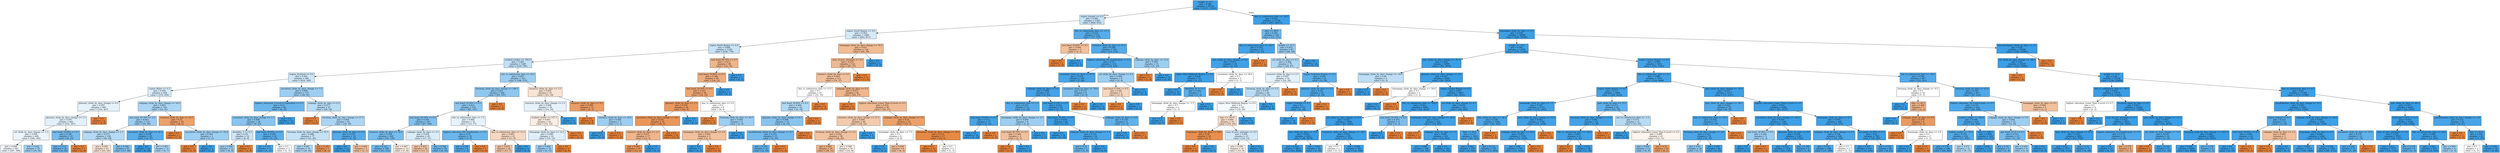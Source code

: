 digraph Tree {
node [shape=box, style="filled", color="black"] ;
0 [label="weight <= 0.5\ngini = 0.066\nsamples = 38730\nvalue = [1327, 37403]", fillcolor="#399de5f6"] ;
1 [label="region_Ireland <= 0.5\ngini = 0.485\nsamples = 1592\nvalue = [660, 932]", fillcolor="#399de54a"] ;
0 -> 1 [labeldistance=2.5, labelangle=45, headlabel="True"] ;
2 [label="region_South Region <= 0.5\ngini = 0.493\nsamples = 1460\nvalue = [643, 817]", fillcolor="#399de536"] ;
1 -> 2 ;
3 [label="region_North Region <= 0.5\ngini = 0.486\nsamples = 1336\nvalue = [558, 778]", fillcolor="#399de548"] ;
2 -> 3 ;
4 [label="studied_credits <= 105.0\ngini = 0.483\nsamples = 1288\nvalue = [524, 764]", fillcolor="#399de550"] ;
3 -> 4 ;
5 [label="region_Scotland <= 0.5\ngini = 0.491\nsamples = 965\nvalue = [416, 549]", fillcolor="#399de53e"] ;
4 -> 5 ;
6 [label="region_Wales <= 0.5\ngini = 0.494\nsamples = 828\nvalue = [370, 458]", fillcolor="#399de531"] ;
5 -> 6 ;
7 [label="glossary_clicks_by_days_change <= 6.5\ngini = 0.497\nsamples = 685\nvalue = [318, 367]", fillcolor="#399de522"] ;
6 -> 7 ;
8 [label="glossary_clicks_by_days_change <= 1.5\ngini = 0.497\nsamples = 681\nvalue = [314, 367]", fillcolor="#399de525"] ;
7 -> 8 ;
9 [label="url_clicks_by_days_change <= 1.5\ngini = 0.498\nsamples = 648\nvalue = [306, 342]", fillcolor="#399de51b"] ;
8 -> 9 ;
10 [label="gini = 0.499\nsamples = 593\nvalue = [287, 306]", fillcolor="#399de510"] ;
9 -> 10 ;
11 [label="gini = 0.452\nsamples = 55\nvalue = [19, 36]", fillcolor="#399de578"] ;
9 -> 11 ;
12 [label="imd_band_50-60% <= 0.5\ngini = 0.367\nsamples = 33\nvalue = [8, 25]", fillcolor="#399de5ad"] ;
8 -> 12 ;
13 [label="gini = 0.312\nsamples = 31\nvalue = [6, 25]", fillcolor="#399de5c2"] ;
12 -> 13 ;
14 [label="gini = 0.0\nsamples = 2\nvalue = [2, 0]", fillcolor="#e58139ff"] ;
12 -> 14 ;
15 [label="gini = 0.0\nsamples = 4\nvalue = [4, 0]", fillcolor="#e58139ff"] ;
7 -> 15 ;
16 [label="subpage_clicks_by_days_change <= 18.5\ngini = 0.463\nsamples = 143\nvalue = [52, 91]", fillcolor="#399de56d"] ;
6 -> 16 ;
17 [label="imd_band_20-30% <= 0.5\ngini = 0.443\nsamples = 133\nvalue = [44, 89]", fillcolor="#399de581"] ;
16 -> 17 ;
18 [label="subpage_clicks_by_days_change <= 1.5\ngini = 0.473\nsamples = 104\nvalue = [40, 64]", fillcolor="#399de560"] ;
17 -> 18 ;
19 [label="gini = 0.493\nsamples = 41\nvalue = [23, 18]", fillcolor="#e5813937"] ;
18 -> 19 ;
20 [label="gini = 0.394\nsamples = 63\nvalue = [17, 46]", fillcolor="#399de5a1"] ;
18 -> 20 ;
21 [label="oucontent_clicks_by_days <= 21.5\ngini = 0.238\nsamples = 29\nvalue = [4, 25]", fillcolor="#399de5d6"] ;
17 -> 21 ;
22 [label="gini = 0.0\nsamples = 18\nvalue = [0, 18]", fillcolor="#399de5ff"] ;
21 -> 22 ;
23 [label="gini = 0.463\nsamples = 11\nvalue = [4, 7]", fillcolor="#399de56d"] ;
21 -> 23 ;
24 [label="resource_clicks_by_days <= 10.5\ngini = 0.32\nsamples = 10\nvalue = [8, 2]", fillcolor="#e58139bf"] ;
16 -> 24 ;
25 [label="gini = 0.0\nsamples = 7\nvalue = [7, 0]", fillcolor="#e58139ff"] ;
24 -> 25 ;
26 [label="oucontent_clicks_by_days_change <= 54.0\ngini = 0.444\nsamples = 3\nvalue = [1, 2]", fillcolor="#399de57f"] ;
24 -> 26 ;
27 [label="gini = 0.0\nsamples = 1\nvalue = [1, 0]", fillcolor="#e58139ff"] ;
26 -> 27 ;
28 [label="gini = 0.0\nsamples = 2\nvalue = [0, 2]", fillcolor="#399de5ff"] ;
26 -> 28 ;
29 [label="oucontent_clicks_by_days_change <= 7.5\ngini = 0.446\nsamples = 137\nvalue = [46, 91]", fillcolor="#399de57e"] ;
5 -> 29 ;
30 [label="highest_education_A Level or Equivalent <= 0.5\ngini = 0.32\nsamples = 40\nvalue = [8, 32]", fillcolor="#399de5bf"] ;
29 -> 30 ;
31 [label="oucontent_clicks_by_days_change <= 1.5\ngini = 0.408\nsamples = 28\nvalue = [8, 20]", fillcolor="#399de599"] ;
30 -> 31 ;
32 [label="disability_Y <= 0.5\ngini = 0.49\nsamples = 14\nvalue = [6, 8]", fillcolor="#399de540"] ;
31 -> 32 ;
33 [label="gini = 0.444\nsamples = 12\nvalue = [4, 8]", fillcolor="#399de57f"] ;
32 -> 33 ;
34 [label="gini = 0.0\nsamples = 2\nvalue = [2, 0]", fillcolor="#e58139ff"] ;
32 -> 34 ;
35 [label="imd_band_40-50% <= 0.5\ngini = 0.245\nsamples = 14\nvalue = [2, 12]", fillcolor="#399de5d4"] ;
31 -> 35 ;
36 [label="gini = 0.153\nsamples = 12\nvalue = [1, 11]", fillcolor="#399de5e8"] ;
35 -> 36 ;
37 [label="gini = 0.5\nsamples = 2\nvalue = [1, 1]", fillcolor="#e5813900"] ;
35 -> 37 ;
38 [label="gini = 0.0\nsamples = 12\nvalue = [0, 12]", fillcolor="#399de5ff"] ;
30 -> 38 ;
39 [label="subpage_clicks_by_days <= 0.5\ngini = 0.477\nsamples = 97\nvalue = [38, 59]", fillcolor="#399de55b"] ;
29 -> 39 ;
40 [label="gini = 0.0\nsamples = 4\nvalue = [4, 0]", fillcolor="#e58139ff"] ;
39 -> 40 ;
41 [label="forumng_clicks_by_days_change <= 37.5\ngini = 0.464\nsamples = 93\nvalue = [34, 59]", fillcolor="#399de56c"] ;
39 -> 41 ;
42 [label="forumng_clicks_by_days_change <= 25.5\ngini = 0.486\nsamples = 77\nvalue = [32, 45]", fillcolor="#399de54a"] ;
41 -> 42 ;
43 [label="gini = 0.467\nsamples = 70\nvalue = [26, 44]", fillcolor="#399de568"] ;
42 -> 43 ;
44 [label="gini = 0.245\nsamples = 7\nvalue = [6, 1]", fillcolor="#e58139d4"] ;
42 -> 44 ;
45 [label="glossary_clicks_by_days <= 0.5\ngini = 0.219\nsamples = 16\nvalue = [2, 14]", fillcolor="#399de5db"] ;
41 -> 45 ;
46 [label="gini = 0.0\nsamples = 13\nvalue = [0, 13]", fillcolor="#399de5ff"] ;
45 -> 46 ;
47 [label="gini = 0.444\nsamples = 3\nvalue = [2, 1]", fillcolor="#e581397f"] ;
45 -> 47 ;
48 [label="due_vs_submission_date <= 14.5\ngini = 0.445\nsamples = 323\nvalue = [108, 215]", fillcolor="#399de57f"] ;
4 -> 48 ;
49 [label="forumng_clicks_by_days_change <= 148.5\ngini = 0.421\nsamples = 282\nvalue = [85, 197]", fillcolor="#399de591"] ;
48 -> 49 ;
50 [label="imd_band_10-20% <= 0.5\ngini = 0.415\nsamples = 279\nvalue = [82, 197]", fillcolor="#399de595"] ;
49 -> 50 ;
51 [label="imd_band_20-30% <= 0.5\ngini = 0.395\nsamples = 247\nvalue = [67, 180]", fillcolor="#399de5a0"] ;
50 -> 51 ;
52 [label="resource_clicks_by_days <= 14.5\ngini = 0.364\nsamples = 209\nvalue = [50, 159]", fillcolor="#399de5af"] ;
51 -> 52 ;
53 [label="gini = 0.343\nsamples = 196\nvalue = [43, 153]", fillcolor="#399de5b7"] ;
52 -> 53 ;
54 [label="gini = 0.497\nsamples = 13\nvalue = [7, 6]", fillcolor="#e5813924"] ;
52 -> 54 ;
55 [label="subpage_clicks_by_days <= 2.5\ngini = 0.494\nsamples = 38\nvalue = [17, 21]", fillcolor="#399de531"] ;
51 -> 55 ;
56 [label="gini = 0.455\nsamples = 20\nvalue = [13, 7]", fillcolor="#e5813976"] ;
55 -> 56 ;
57 [label="gini = 0.346\nsamples = 18\nvalue = [4, 14]", fillcolor="#399de5b6"] ;
55 -> 57 ;
58 [label="due_vs_submission_date <= 1.5\ngini = 0.498\nsamples = 32\nvalue = [15, 17]", fillcolor="#399de51e"] ;
50 -> 58 ;
59 [label="highest_education_HE Qualification <= 0.5\ngini = 0.32\nsamples = 10\nvalue = [2, 8]", fillcolor="#399de5bf"] ;
58 -> 59 ;
60 [label="gini = 0.198\nsamples = 9\nvalue = [1, 8]", fillcolor="#399de5df"] ;
59 -> 60 ;
61 [label="gini = 0.0\nsamples = 1\nvalue = [1, 0]", fillcolor="#e58139ff"] ;
59 -> 61 ;
62 [label="due_vs_submission_date <= 11.5\ngini = 0.483\nsamples = 22\nvalue = [13, 9]", fillcolor="#e581394e"] ;
58 -> 62 ;
63 [label="gini = 0.455\nsamples = 20\nvalue = [13, 7]", fillcolor="#e5813976"] ;
62 -> 63 ;
64 [label="gini = 0.0\nsamples = 2\nvalue = [0, 2]", fillcolor="#399de5ff"] ;
62 -> 64 ;
65 [label="gini = 0.0\nsamples = 3\nvalue = [3, 0]", fillcolor="#e58139ff"] ;
49 -> 65 ;
66 [label="resource_clicks_by_days <= 3.5\ngini = 0.493\nsamples = 41\nvalue = [23, 18]", fillcolor="#e5813937"] ;
48 -> 66 ;
67 [label="resource_clicks_by_days_change <= 2.5\ngini = 0.498\nsamples = 30\nvalue = [14, 16]", fillcolor="#399de520"] ;
66 -> 67 ;
68 [label="studied_credits <= 157.5\ngini = 0.497\nsamples = 26\nvalue = [14, 12]", fillcolor="#e5813924"] ;
67 -> 68 ;
69 [label="homepage_clicks_by_days <= 13.5\ngini = 0.496\nsamples = 22\nvalue = [10, 12]", fillcolor="#399de52a"] ;
68 -> 69 ;
70 [label="gini = 0.444\nsamples = 18\nvalue = [6, 12]", fillcolor="#399de57f"] ;
69 -> 70 ;
71 [label="gini = 0.0\nsamples = 4\nvalue = [4, 0]", fillcolor="#e58139ff"] ;
69 -> 71 ;
72 [label="gini = 0.0\nsamples = 4\nvalue = [4, 0]", fillcolor="#e58139ff"] ;
68 -> 72 ;
73 [label="gini = 0.0\nsamples = 4\nvalue = [0, 4]", fillcolor="#399de5ff"] ;
67 -> 73 ;
74 [label="resource_clicks_by_days <= 9.5\ngini = 0.298\nsamples = 11\nvalue = [9, 2]", fillcolor="#e58139c6"] ;
66 -> 74 ;
75 [label="gini = 0.0\nsamples = 8\nvalue = [8, 0]", fillcolor="#e58139ff"] ;
74 -> 75 ;
76 [label="resource_clicks_by_days <= 29.0\ngini = 0.444\nsamples = 3\nvalue = [1, 2]", fillcolor="#399de57f"] ;
74 -> 76 ;
77 [label="gini = 0.0\nsamples = 2\nvalue = [0, 2]", fillcolor="#399de5ff"] ;
76 -> 77 ;
78 [label="gini = 0.0\nsamples = 1\nvalue = [1, 0]", fillcolor="#e58139ff"] ;
76 -> 78 ;
79 [label="imd_band_60-70% <= 0.5\ngini = 0.413\nsamples = 48\nvalue = [34, 14]", fillcolor="#e5813996"] ;
3 -> 79 ;
80 [label="imd_band_70-80% <= 0.5\ngini = 0.386\nsamples = 46\nvalue = [34, 12]", fillcolor="#e58139a5"] ;
79 -> 80 ;
81 [label="imd_band_20-30% <= 0.5\ngini = 0.351\nsamples = 44\nvalue = [34, 10]", fillcolor="#e58139b4"] ;
80 -> 81 ;
82 [label="glossary_clicks_by_days <= 1.5\ngini = 0.278\nsamples = 36\nvalue = [30, 6]", fillcolor="#e58139cc"] ;
81 -> 82 ;
83 [label="oucontent_clicks_by_days_change <= 14.5\ngini = 0.245\nsamples = 35\nvalue = [30, 5]", fillcolor="#e58139d4"] ;
82 -> 83 ;
84 [label="resource_clicks_by_days <= 2.5\ngini = 0.415\nsamples = 17\nvalue = [12, 5]", fillcolor="#e5813995"] ;
83 -> 84 ;
85 [label="gini = 0.245\nsamples = 14\nvalue = [12, 2]", fillcolor="#e58139d4"] ;
84 -> 85 ;
86 [label="gini = 0.0\nsamples = 3\nvalue = [0, 3]", fillcolor="#399de5ff"] ;
84 -> 86 ;
87 [label="gini = 0.0\nsamples = 18\nvalue = [18, 0]", fillcolor="#e58139ff"] ;
83 -> 87 ;
88 [label="gini = 0.0\nsamples = 1\nvalue = [0, 1]", fillcolor="#399de5ff"] ;
82 -> 88 ;
89 [label="due_vs_submission_date <= 5.0\ngini = 0.5\nsamples = 8\nvalue = [4, 4]", fillcolor="#e5813900"] ;
81 -> 89 ;
90 [label="gini = 0.0\nsamples = 2\nvalue = [2, 0]", fillcolor="#e58139ff"] ;
89 -> 90 ;
91 [label="forumng_clicks_by_days <= 20.0\ngini = 0.444\nsamples = 6\nvalue = [2, 4]", fillcolor="#399de57f"] ;
89 -> 91 ;
92 [label="homepage_clicks_by_days_change <= 2.0\ngini = 0.444\nsamples = 3\nvalue = [2, 1]", fillcolor="#e581397f"] ;
91 -> 92 ;
93 [label="gini = 0.0\nsamples = 1\nvalue = [0, 1]", fillcolor="#399de5ff"] ;
92 -> 93 ;
94 [label="gini = 0.0\nsamples = 2\nvalue = [2, 0]", fillcolor="#e58139ff"] ;
92 -> 94 ;
95 [label="gini = 0.0\nsamples = 3\nvalue = [0, 3]", fillcolor="#399de5ff"] ;
91 -> 95 ;
96 [label="gini = 0.0\nsamples = 2\nvalue = [0, 2]", fillcolor="#399de5ff"] ;
80 -> 96 ;
97 [label="gini = 0.0\nsamples = 2\nvalue = [0, 2]", fillcolor="#399de5ff"] ;
79 -> 97 ;
98 [label="homepage_clicks_by_days_change <= 74.5\ngini = 0.431\nsamples = 124\nvalue = [85, 39]", fillcolor="#e581398a"] ;
2 -> 98 ;
99 [label="num_of_prev_attempts <= 0.5\ngini = 0.423\nsamples = 122\nvalue = [85, 37]", fillcolor="#e5813990"] ;
98 -> 99 ;
100 [label="resource_clicks_by_days <= 0.5\ngini = 0.444\nsamples = 111\nvalue = [74, 37]", fillcolor="#e581397f"] ;
99 -> 100 ;
101 [label="due_vs_submission_date <= 13.5\ngini = 0.5\nsamples = 20\nvalue = [10, 10]", fillcolor="#e5813900"] ;
100 -> 101 ;
102 [label="imd_band_30-40% <= 0.5\ngini = 0.469\nsamples = 16\nvalue = [6, 10]", fillcolor="#399de566"] ;
101 -> 102 ;
103 [label="glossary_clicks_by_days_change <= 0.5\ngini = 0.408\nsamples = 14\nvalue = [4, 10]", fillcolor="#399de599"] ;
102 -> 103 ;
104 [label="oucollaborate_clicks_by_days_change <= 0.5\ngini = 0.355\nsamples = 13\nvalue = [3, 10]", fillcolor="#399de5b3"] ;
103 -> 104 ;
105 [label="gini = 0.278\nsamples = 12\nvalue = [2, 10]", fillcolor="#399de5cc"] ;
104 -> 105 ;
106 [label="gini = 0.0\nsamples = 1\nvalue = [1, 0]", fillcolor="#e58139ff"] ;
104 -> 106 ;
107 [label="gini = 0.0\nsamples = 1\nvalue = [1, 0]", fillcolor="#e58139ff"] ;
103 -> 107 ;
108 [label="gini = 0.0\nsamples = 2\nvalue = [2, 0]", fillcolor="#e58139ff"] ;
102 -> 108 ;
109 [label="gini = 0.0\nsamples = 4\nvalue = [4, 0]", fillcolor="#e58139ff"] ;
101 -> 109 ;
110 [label="subpage_clicks_by_days <= 0.5\ngini = 0.417\nsamples = 91\nvalue = [64, 27]", fillcolor="#e5813993"] ;
100 -> 110 ;
111 [label="gini = 0.0\nsamples = 6\nvalue = [6, 0]", fillcolor="#e58139ff"] ;
110 -> 111 ;
112 [label="highest_education_Lower Than A Level <= 0.5\ngini = 0.433\nsamples = 85\nvalue = [58, 27]", fillcolor="#e5813988"] ;
110 -> 112 ;
113 [label="resource_clicks_by_days_change <= 27.5\ngini = 0.464\nsamples = 60\nvalue = [38, 22]", fillcolor="#e581396b"] ;
112 -> 113 ;
114 [label="forumng_clicks_by_days_change <= 5.5\ngini = 0.452\nsamples = 58\nvalue = [38, 20]", fillcolor="#e5813979"] ;
113 -> 114 ;
115 [label="gini = 0.405\nsamples = 39\nvalue = [28, 11]", fillcolor="#e581399b"] ;
114 -> 115 ;
116 [label="gini = 0.499\nsamples = 19\nvalue = [10, 9]", fillcolor="#e5813919"] ;
114 -> 116 ;
117 [label="gini = 0.0\nsamples = 2\nvalue = [0, 2]", fillcolor="#399de5ff"] ;
113 -> 117 ;
118 [label="subpage_clicks_by_days_change <= 3.5\ngini = 0.32\nsamples = 25\nvalue = [20, 5]", fillcolor="#e58139bf"] ;
112 -> 118 ;
119 [label="homepage_clicks_by_days <= 7.5\ngini = 0.5\nsamples = 8\nvalue = [4, 4]", fillcolor="#e5813900"] ;
118 -> 119 ;
120 [label="gini = 0.0\nsamples = 2\nvalue = [0, 2]", fillcolor="#399de5ff"] ;
119 -> 120 ;
121 [label="gini = 0.444\nsamples = 6\nvalue = [4, 2]", fillcolor="#e581397f"] ;
119 -> 121 ;
122 [label="oucontent_clicks_by_days_change <= 78.5\ngini = 0.111\nsamples = 17\nvalue = [16, 1]", fillcolor="#e58139ef"] ;
118 -> 122 ;
123 [label="gini = 0.0\nsamples = 15\nvalue = [15, 0]", fillcolor="#e58139ff"] ;
122 -> 123 ;
124 [label="gini = 0.5\nsamples = 2\nvalue = [1, 1]", fillcolor="#e5813900"] ;
122 -> 124 ;
125 [label="gini = 0.0\nsamples = 11\nvalue = [11, 0]", fillcolor="#e58139ff"] ;
99 -> 125 ;
126 [label="gini = 0.0\nsamples = 2\nvalue = [0, 2]", fillcolor="#399de5ff"] ;
98 -> 126 ;
127 [label="due_vs_submission_date <= -11.5\ngini = 0.224\nsamples = 132\nvalue = [17, 115]", fillcolor="#399de5d9"] ;
1 -> 127 ;
128 [label="imd_band_50-60% <= 0.5\ngini = 0.444\nsamples = 3\nvalue = [2, 1]", fillcolor="#e581397f"] ;
127 -> 128 ;
129 [label="gini = 0.0\nsamples = 2\nvalue = [2, 0]", fillcolor="#e58139ff"] ;
128 -> 129 ;
130 [label="gini = 0.0\nsamples = 1\nvalue = [0, 1]", fillcolor="#399de5ff"] ;
128 -> 130 ;
131 [label="resource_clicks_by_days <= 10.5\ngini = 0.206\nsamples = 129\nvalue = [15, 114]", fillcolor="#399de5dd"] ;
127 -> 131 ;
132 [label="highest_education_HE Qualification <= 0.5\ngini = 0.16\nsamples = 114\nvalue = [10, 104]", fillcolor="#399de5e6"] ;
131 -> 132 ;
133 [label="oucontent_clicks_by_days <= 67.0\ngini = 0.124\nsamples = 105\nvalue = [7, 98]", fillcolor="#399de5ed"] ;
132 -> 133 ;
134 [label="subpage_clicks_by_days <= 0.5\ngini = 0.098\nsamples = 97\nvalue = [5, 92]", fillcolor="#399de5f1"] ;
133 -> 134 ;
135 [label="due_vs_submission_date <= 5.5\ngini = 0.227\nsamples = 23\nvalue = [3, 20]", fillcolor="#399de5d9"] ;
134 -> 135 ;
136 [label="imd_band_50-60% <= 0.5\ngini = 0.111\nsamples = 17\nvalue = [1, 16]", fillcolor="#399de5ef"] ;
135 -> 136 ;
137 [label="gini = 0.0\nsamples = 16\nvalue = [0, 16]", fillcolor="#399de5ff"] ;
136 -> 137 ;
138 [label="gini = 0.0\nsamples = 1\nvalue = [1, 0]", fillcolor="#e58139ff"] ;
136 -> 138 ;
139 [label="homepage_clicks_by_days_change <= 3.5\ngini = 0.444\nsamples = 6\nvalue = [2, 4]", fillcolor="#399de57f"] ;
135 -> 139 ;
140 [label="imd_band_60-70% <= 0.5\ngini = 0.444\nsamples = 3\nvalue = [2, 1]", fillcolor="#e581397f"] ;
139 -> 140 ;
141 [label="gini = 0.0\nsamples = 2\nvalue = [2, 0]", fillcolor="#e58139ff"] ;
140 -> 141 ;
142 [label="gini = 0.0\nsamples = 1\nvalue = [0, 1]", fillcolor="#399de5ff"] ;
140 -> 142 ;
143 [label="gini = 0.0\nsamples = 3\nvalue = [0, 3]", fillcolor="#399de5ff"] ;
139 -> 143 ;
144 [label="imd_band_0-10% <= 0.5\ngini = 0.053\nsamples = 74\nvalue = [2, 72]", fillcolor="#399de5f8"] ;
134 -> 144 ;
145 [label="imd_band_10-20% <= 0.5\ngini = 0.029\nsamples = 68\nvalue = [1, 67]", fillcolor="#399de5fb"] ;
144 -> 145 ;
146 [label="gini = 0.0\nsamples = 54\nvalue = [0, 54]", fillcolor="#399de5ff"] ;
145 -> 146 ;
147 [label="subpage_clicks_by_days_change <= 1.5\ngini = 0.133\nsamples = 14\nvalue = [1, 13]", fillcolor="#399de5eb"] ;
145 -> 147 ;
148 [label="gini = 0.32\nsamples = 5\nvalue = [1, 4]", fillcolor="#399de5bf"] ;
147 -> 148 ;
149 [label="gini = 0.0\nsamples = 9\nvalue = [0, 9]", fillcolor="#399de5ff"] ;
147 -> 149 ;
150 [label="subpage_clicks_by_days <= 9.0\ngini = 0.278\nsamples = 6\nvalue = [1, 5]", fillcolor="#399de5cc"] ;
144 -> 150 ;
151 [label="gini = 0.0\nsamples = 5\nvalue = [0, 5]", fillcolor="#399de5ff"] ;
150 -> 151 ;
152 [label="gini = 0.0\nsamples = 1\nvalue = [1, 0]", fillcolor="#e58139ff"] ;
150 -> 152 ;
153 [label="oucontent_clicks_by_days <= 76.0\ngini = 0.375\nsamples = 8\nvalue = [2, 6]", fillcolor="#399de5aa"] ;
133 -> 153 ;
154 [label="gini = 0.0\nsamples = 2\nvalue = [2, 0]", fillcolor="#e58139ff"] ;
153 -> 154 ;
155 [label="gini = 0.0\nsamples = 6\nvalue = [0, 6]", fillcolor="#399de5ff"] ;
153 -> 155 ;
156 [label="url_clicks_by_days_change <= 0.5\ngini = 0.444\nsamples = 9\nvalue = [3, 6]", fillcolor="#399de57f"] ;
132 -> 156 ;
157 [label="imd_band_0-10% <= 0.5\ngini = 0.48\nsamples = 5\nvalue = [3, 2]", fillcolor="#e5813955"] ;
156 -> 157 ;
158 [label="gini = 0.0\nsamples = 3\nvalue = [3, 0]", fillcolor="#e58139ff"] ;
157 -> 158 ;
159 [label="gini = 0.0\nsamples = 2\nvalue = [0, 2]", fillcolor="#399de5ff"] ;
157 -> 159 ;
160 [label="gini = 0.0\nsamples = 4\nvalue = [0, 4]", fillcolor="#399de5ff"] ;
156 -> 160 ;
161 [label="subpage_clicks_by_days <= 11.0\ngini = 0.444\nsamples = 15\nvalue = [5, 10]", fillcolor="#399de57f"] ;
131 -> 161 ;
162 [label="gini = 0.0\nsamples = 5\nvalue = [5, 0]", fillcolor="#e58139ff"] ;
161 -> 162 ;
163 [label="gini = 0.0\nsamples = 10\nvalue = [0, 10]", fillcolor="#399de5ff"] ;
161 -> 163 ;
164 [label="due_vs_submission_date <= -29.5\ngini = 0.035\nsamples = 37138\nvalue = [667, 36471]", fillcolor="#399de5fa"] ;
0 -> 164 [labeldistance=2.5, labelangle=-45, headlabel="False"] ;
165 [label="date <= 68.0\ngini = 0.341\nsamples = 142\nvalue = [31, 111]", fillcolor="#399de5b8"] ;
164 -> 165 ;
166 [label="due_vs_submission_date <= -30.5\ngini = 0.103\nsamples = 55\nvalue = [3, 52]", fillcolor="#399de5f0"] ;
165 -> 166 ;
167 [label="quiz_clicks_by_days_change <= 8.5\ngini = 0.071\nsamples = 54\nvalue = [2, 52]", fillcolor="#399de5f5"] ;
166 -> 167 ;
168 [label="region_West Midlands Region <= 0.5\ngini = 0.038\nsamples = 52\nvalue = [1, 51]", fillcolor="#399de5fa"] ;
167 -> 168 ;
169 [label="gini = 0.0\nsamples = 45\nvalue = [0, 45]", fillcolor="#399de5ff"] ;
168 -> 169 ;
170 [label="disability_N <= 0.5\ngini = 0.245\nsamples = 7\nvalue = [1, 6]", fillcolor="#399de5d4"] ;
168 -> 170 ;
171 [label="homepage_clicks_by_days_change <= -1.5\ngini = 0.5\nsamples = 2\nvalue = [1, 1]", fillcolor="#e5813900"] ;
170 -> 171 ;
172 [label="gini = 0.0\nsamples = 1\nvalue = [0, 1]", fillcolor="#399de5ff"] ;
171 -> 172 ;
173 [label="gini = 0.0\nsamples = 1\nvalue = [1, 0]", fillcolor="#e58139ff"] ;
171 -> 173 ;
174 [label="gini = 0.0\nsamples = 5\nvalue = [0, 5]", fillcolor="#399de5ff"] ;
170 -> 174 ;
175 [label="oucontent_clicks_by_days <= 19.0\ngini = 0.5\nsamples = 2\nvalue = [1, 1]", fillcolor="#e5813900"] ;
167 -> 175 ;
176 [label="gini = 0.0\nsamples = 1\nvalue = [1, 0]", fillcolor="#e58139ff"] ;
175 -> 176 ;
177 [label="gini = 0.0\nsamples = 1\nvalue = [0, 1]", fillcolor="#399de5ff"] ;
175 -> 177 ;
178 [label="gini = 0.0\nsamples = 1\nvalue = [1, 0]", fillcolor="#e58139ff"] ;
166 -> 178 ;
179 [label="weight <= 27.5\ngini = 0.437\nsamples = 87\nvalue = [28, 59]", fillcolor="#399de586"] ;
165 -> 179 ;
180 [label="url_clicks_by_days <= 0.5\ngini = 0.468\nsamples = 75\nvalue = [28, 47]", fillcolor="#399de567"] ;
179 -> 180 ;
181 [label="resource_clicks_by_days <= 2.5\ngini = 0.497\nsamples = 54\nvalue = [25, 29]", fillcolor="#399de523"] ;
180 -> 181 ;
182 [label="forumng_clicks_by_days <= 2.5\ngini = 0.478\nsamples = 48\nvalue = [19, 29]", fillcolor="#399de558"] ;
181 -> 182 ;
183 [label="region_West Midlands Region <= 0.5\ngini = 0.5\nsamples = 39\nvalue = [19, 20]", fillcolor="#399de50d"] ;
182 -> 183 ;
184 [label="date <= 103.0\ngini = 0.489\nsamples = 33\nvalue = [19, 14]", fillcolor="#e5813943"] ;
183 -> 184 ;
185 [label="homepage_clicks_by_days <= 10.0\ngini = 0.18\nsamples = 10\nvalue = [9, 1]", fillcolor="#e58139e3"] ;
184 -> 185 ;
186 [label="gini = 0.0\nsamples = 9\nvalue = [9, 0]", fillcolor="#e58139ff"] ;
185 -> 186 ;
187 [label="gini = 0.0\nsamples = 1\nvalue = [0, 1]", fillcolor="#399de5ff"] ;
185 -> 187 ;
188 [label="num_of_prev_attempts <= 0.5\ngini = 0.491\nsamples = 23\nvalue = [10, 13]", fillcolor="#399de53b"] ;
184 -> 188 ;
189 [label="gini = 0.499\nsamples = 19\nvalue = [10, 9]", fillcolor="#e5813919"] ;
188 -> 189 ;
190 [label="gini = 0.0\nsamples = 4\nvalue = [0, 4]", fillcolor="#399de5ff"] ;
188 -> 190 ;
191 [label="gini = 0.0\nsamples = 6\nvalue = [0, 6]", fillcolor="#399de5ff"] ;
183 -> 191 ;
192 [label="gini = 0.0\nsamples = 9\nvalue = [0, 9]", fillcolor="#399de5ff"] ;
182 -> 192 ;
193 [label="gini = 0.0\nsamples = 6\nvalue = [6, 0]", fillcolor="#e58139ff"] ;
181 -> 193 ;
194 [label="region_Yorkshire Region <= 0.5\ngini = 0.245\nsamples = 21\nvalue = [3, 18]", fillcolor="#399de5d4"] ;
180 -> 194 ;
195 [label="glossary_clicks_by_days <= 2.5\ngini = 0.18\nsamples = 20\nvalue = [2, 18]", fillcolor="#399de5e3"] ;
194 -> 195 ;
196 [label="region_Scotland <= 0.5\ngini = 0.1\nsamples = 19\nvalue = [1, 18]", fillcolor="#399de5f1"] ;
195 -> 196 ;
197 [label="gini = 0.0\nsamples = 18\nvalue = [0, 18]", fillcolor="#399de5ff"] ;
196 -> 197 ;
198 [label="gini = 0.0\nsamples = 1\nvalue = [1, 0]", fillcolor="#e58139ff"] ;
196 -> 198 ;
199 [label="gini = 0.0\nsamples = 1\nvalue = [1, 0]", fillcolor="#e58139ff"] ;
195 -> 199 ;
200 [label="gini = 0.0\nsamples = 1\nvalue = [1, 0]", fillcolor="#e58139ff"] ;
194 -> 200 ;
201 [label="gini = 0.0\nsamples = 12\nvalue = [0, 12]", fillcolor="#399de5ff"] ;
179 -> 201 ;
202 [label="homepage_clicks_by_days <= 5.5\ngini = 0.034\nsamples = 36996\nvalue = [636, 36360]", fillcolor="#399de5fb"] ;
164 -> 202 ;
203 [label="weight <= 14.0\ngini = 0.062\nsamples = 11656\nvalue = [376, 11280]", fillcolor="#399de5f6"] ;
202 -> 203 ;
204 [label="quiz_clicks_by_days_change <= -41.0\ngini = 0.028\nsamples = 6004\nvalue = [85, 5919]", fillcolor="#399de5fb"] ;
203 -> 204 ;
205 [label="homepage_clicks_by_days_change <= -14.0\ngini = 0.48\nsamples = 5\nvalue = [2, 3]", fillcolor="#399de555"] ;
204 -> 205 ;
206 [label="gini = 0.0\nsamples = 3\nvalue = [0, 3]", fillcolor="#399de5ff"] ;
205 -> 206 ;
207 [label="gini = 0.0\nsamples = 2\nvalue = [2, 0]", fillcolor="#e58139ff"] ;
205 -> 207 ;
208 [label="glossary_clicks_by_days_change <= -9.0\ngini = 0.027\nsamples = 5999\nvalue = [83, 5916]", fillcolor="#399de5fb"] ;
204 -> 208 ;
209 [label="homepage_clicks_by_days_change <= -50.0\ngini = 0.5\nsamples = 2\nvalue = [1, 1]", fillcolor="#e5813900"] ;
208 -> 209 ;
210 [label="gini = 0.0\nsamples = 1\nvalue = [0, 1]", fillcolor="#399de5ff"] ;
209 -> 210 ;
211 [label="gini = 0.0\nsamples = 1\nvalue = [1, 0]", fillcolor="#e58139ff"] ;
209 -> 211 ;
212 [label="region_London Region <= 0.5\ngini = 0.027\nsamples = 5997\nvalue = [82, 5915]", fillcolor="#399de5fb"] ;
208 -> 212 ;
213 [label="due_vs_submission_date <= 188.0\ngini = 0.022\nsamples = 5494\nvalue = [62, 5432]", fillcolor="#399de5fc"] ;
212 -> 213 ;
214 [label="url_clicks_by_days_change <= 0.5\ngini = 0.022\nsamples = 5490\nvalue = [61, 5429]", fillcolor="#399de5fc"] ;
213 -> 214 ;
215 [label="quiz_clicks_by_days <= 32.5\ngini = 0.019\nsamples = 4925\nvalue = [46, 4879]", fillcolor="#399de5fd"] ;
214 -> 215 ;
216 [label="gini = 0.018\nsamples = 4863\nvalue = [43, 4820]", fillcolor="#399de5fd"] ;
215 -> 216 ;
217 [label="gini = 0.092\nsamples = 62\nvalue = [3, 59]", fillcolor="#399de5f2"] ;
215 -> 217 ;
218 [label="oucontent_clicks_by_days_change <= -35.5\ngini = 0.052\nsamples = 565\nvalue = [15, 550]", fillcolor="#399de5f8"] ;
214 -> 218 ;
219 [label="gini = 0.5\nsamples = 2\nvalue = [1, 1]", fillcolor="#e5813900"] ;
218 -> 219 ;
220 [label="gini = 0.048\nsamples = 563\nvalue = [14, 549]", fillcolor="#399de5f8"] ;
218 -> 220 ;
221 [label="imd_band_10-20% <= 0.5\ngini = 0.375\nsamples = 4\nvalue = [1, 3]", fillcolor="#399de5aa"] ;
213 -> 221 ;
222 [label="gini = 0.0\nsamples = 3\nvalue = [0, 3]", fillcolor="#399de5ff"] ;
221 -> 222 ;
223 [label="gini = 0.0\nsamples = 1\nvalue = [1, 0]", fillcolor="#e58139ff"] ;
221 -> 223 ;
224 [label="url_clicks_by_days_change <= 4.5\ngini = 0.076\nsamples = 503\nvalue = [20, 483]", fillcolor="#399de5f4"] ;
212 -> 224 ;
225 [label="homepage_clicks_by_days_change <= -46.0\ngini = 0.073\nsamples = 502\nvalue = [19, 483]", fillcolor="#399de5f5"] ;
224 -> 225 ;
226 [label="gini = 0.0\nsamples = 1\nvalue = [1, 0]", fillcolor="#e58139ff"] ;
225 -> 226 ;
227 [label="subpage_clicks_by_days <= 1.5\ngini = 0.069\nsamples = 501\nvalue = [18, 483]", fillcolor="#399de5f5"] ;
225 -> 227 ;
228 [label="gini = 0.086\nsamples = 399\nvalue = [18, 381]", fillcolor="#399de5f3"] ;
227 -> 228 ;
229 [label="gini = 0.0\nsamples = 102\nvalue = [0, 102]", fillcolor="#399de5ff"] ;
227 -> 229 ;
230 [label="gini = 0.0\nsamples = 1\nvalue = [1, 0]", fillcolor="#e58139ff"] ;
224 -> 230 ;
231 [label="region_London Region <= 0.5\ngini = 0.098\nsamples = 5652\nvalue = [291, 5361]", fillcolor="#399de5f1"] ;
203 -> 231 ;
232 [label="due_vs_submission_date <= 0.5\ngini = 0.088\nsamples = 5185\nvalue = [239, 4946]", fillcolor="#399de5f3"] ;
231 -> 232 ;
233 [label="region_North Region <= 0.5\ngini = 0.113\nsamples = 2808\nvalue = [169, 2639]", fillcolor="#399de5ef"] ;
232 -> 233 ;
234 [label="homepage_clicks_by_days <= 1.5\ngini = 0.107\nsamples = 2715\nvalue = [154, 2561]", fillcolor="#399de5f0"] ;
233 -> 234 ;
235 [label="quiz_clicks_by_days <= 38.5\ngini = 0.148\nsamples = 1006\nvalue = [81, 925]", fillcolor="#399de5e9"] ;
234 -> 235 ;
236 [label="date <= 85.5\ngini = 0.147\nsamples = 1005\nvalue = [80, 925]", fillcolor="#399de5e9"] ;
235 -> 236 ;
237 [label="gini = 0.062\nsamples = 250\nvalue = [8, 242]", fillcolor="#399de5f7"] ;
236 -> 237 ;
238 [label="gini = 0.173\nsamples = 755\nvalue = [72, 683]", fillcolor="#399de5e4"] ;
236 -> 238 ;
239 [label="gini = 0.0\nsamples = 1\nvalue = [1, 0]", fillcolor="#e58139ff"] ;
235 -> 239 ;
240 [label="quiz_clicks_by_days_change <= 53.0\ngini = 0.082\nsamples = 1709\nvalue = [73, 1636]", fillcolor="#399de5f4"] ;
234 -> 240 ;
241 [label="subpage_clicks_by_days <= 16.5\ngini = 0.081\nsamples = 1708\nvalue = [72, 1636]", fillcolor="#399de5f4"] ;
240 -> 241 ;
242 [label="gini = 0.08\nsamples = 1707\nvalue = [71, 1636]", fillcolor="#399de5f4"] ;
241 -> 242 ;
243 [label="gini = 0.0\nsamples = 1\nvalue = [1, 0]", fillcolor="#e58139ff"] ;
241 -> 243 ;
244 [label="gini = 0.0\nsamples = 1\nvalue = [1, 0]", fillcolor="#e58139ff"] ;
240 -> 244 ;
245 [label="quiz_clicks_by_days <= 13.5\ngini = 0.271\nsamples = 93\nvalue = [15, 78]", fillcolor="#399de5ce"] ;
233 -> 245 ;
246 [label="forumng_clicks_by_days_change <= 17.0\ngini = 0.092\nsamples = 62\nvalue = [3, 59]", fillcolor="#399de5f2"] ;
245 -> 246 ;
247 [label="due_vs_submission_date <= -24.0\ngini = 0.063\nsamples = 61\nvalue = [2, 59]", fillcolor="#399de5f6"] ;
246 -> 247 ;
248 [label="gini = 0.0\nsamples = 1\nvalue = [1, 0]", fillcolor="#e58139ff"] ;
247 -> 248 ;
249 [label="gini = 0.033\nsamples = 60\nvalue = [1, 59]", fillcolor="#399de5fb"] ;
247 -> 249 ;
250 [label="gini = 0.0\nsamples = 1\nvalue = [1, 0]", fillcolor="#e58139ff"] ;
246 -> 250 ;
251 [label="due_vs_submission_date <= -1.5\ngini = 0.475\nsamples = 31\nvalue = [12, 19]", fillcolor="#399de55e"] ;
245 -> 251 ;
252 [label="gini = 0.0\nsamples = 8\nvalue = [0, 8]", fillcolor="#399de5ff"] ;
251 -> 252 ;
253 [label="highest_education_Lower Than A Level <= 0.5\ngini = 0.499\nsamples = 23\nvalue = [12, 11]", fillcolor="#e5813915"] ;
251 -> 253 ;
254 [label="gini = 0.426\nsamples = 13\nvalue = [4, 9]", fillcolor="#399de58e"] ;
253 -> 254 ;
255 [label="gini = 0.32\nsamples = 10\nvalue = [8, 2]", fillcolor="#e58139bf"] ;
253 -> 255 ;
256 [label="quiz_clicks_by_days_change <= -35.5\ngini = 0.057\nsamples = 2377\nvalue = [70, 2307]", fillcolor="#399de5f7"] ;
232 -> 256 ;
257 [label="quiz_clicks_by_days_change <= -36.5\ngini = 0.202\nsamples = 79\nvalue = [9, 70]", fillcolor="#399de5de"] ;
256 -> 257 ;
258 [label="due_vs_submission_date <= 25.0\ngini = 0.165\nsamples = 77\nvalue = [7, 70]", fillcolor="#399de5e6"] ;
257 -> 258 ;
259 [label="forumng_clicks_by_days_change <= -8.5\ngini = 0.145\nsamples = 76\nvalue = [6, 70]", fillcolor="#399de5e9"] ;
258 -> 259 ;
260 [label="gini = 0.42\nsamples = 10\nvalue = [3, 7]", fillcolor="#399de592"] ;
259 -> 260 ;
261 [label="gini = 0.087\nsamples = 66\nvalue = [3, 63]", fillcolor="#399de5f3"] ;
259 -> 261 ;
262 [label="gini = 0.0\nsamples = 1\nvalue = [1, 0]", fillcolor="#e58139ff"] ;
258 -> 262 ;
263 [label="gini = 0.0\nsamples = 2\nvalue = [2, 0]", fillcolor="#e58139ff"] ;
257 -> 263 ;
264 [label="highest_education_Lower Than A Level <= 0.5\ngini = 0.052\nsamples = 2298\nvalue = [61, 2237]", fillcolor="#399de5f8"] ;
256 -> 264 ;
265 [label="oucontent_clicks_by_days_change <= -141.5\ngini = 0.035\nsamples = 1390\nvalue = [25, 1365]", fillcolor="#399de5fa"] ;
264 -> 265 ;
266 [label="imd_band_30-40% <= 0.5\ngini = 0.444\nsamples = 3\nvalue = [1, 2]", fillcolor="#399de57f"] ;
265 -> 266 ;
267 [label="gini = 0.0\nsamples = 2\nvalue = [0, 2]", fillcolor="#399de5ff"] ;
266 -> 267 ;
268 [label="gini = 0.0\nsamples = 1\nvalue = [1, 0]", fillcolor="#e58139ff"] ;
266 -> 268 ;
269 [label="glossary_clicks_by_days <= 0.5\ngini = 0.034\nsamples = 1387\nvalue = [24, 1363]", fillcolor="#399de5fb"] ;
265 -> 269 ;
270 [label="gini = 0.033\nsamples = 1378\nvalue = [23, 1355]", fillcolor="#399de5fb"] ;
269 -> 270 ;
271 [label="gini = 0.198\nsamples = 9\nvalue = [1, 8]", fillcolor="#399de5df"] ;
269 -> 271 ;
272 [label="homepage_clicks_by_days <= 0.5\ngini = 0.076\nsamples = 908\nvalue = [36, 872]", fillcolor="#399de5f4"] ;
264 -> 272 ;
273 [label="subpage_clicks_by_days_change <= 0.5\ngini = 0.158\nsamples = 208\nvalue = [18, 190]", fillcolor="#399de5e7"] ;
272 -> 273 ;
274 [label="gini = 0.151\nsamples = 206\nvalue = [17, 189]", fillcolor="#399de5e8"] ;
273 -> 274 ;
275 [label="gini = 0.5\nsamples = 2\nvalue = [1, 1]", fillcolor="#e5813900"] ;
273 -> 275 ;
276 [label="imd_band_10-20% <= 0.5\ngini = 0.05\nsamples = 700\nvalue = [18, 682]", fillcolor="#399de5f8"] ;
272 -> 276 ;
277 [label="gini = 0.037\nsamples = 631\nvalue = [12, 619]", fillcolor="#399de5fa"] ;
276 -> 277 ;
278 [label="gini = 0.159\nsamples = 69\nvalue = [6, 63]", fillcolor="#399de5e7"] ;
276 -> 278 ;
279 [label="due_vs_submission_date <= -18.5\ngini = 0.198\nsamples = 467\nvalue = [52, 415]", fillcolor="#399de5df"] ;
231 -> 279 ;
280 [label="forumng_clicks_by_days_change <= -0.5\ngini = 0.5\nsamples = 10\nvalue = [5, 5]", fillcolor="#e5813900"] ;
279 -> 280 ;
281 [label="gini = 0.0\nsamples = 3\nvalue = [0, 3]", fillcolor="#399de5ff"] ;
280 -> 281 ;
282 [label="date <= 64.5\ngini = 0.408\nsamples = 7\nvalue = [5, 2]", fillcolor="#e5813999"] ;
280 -> 282 ;
283 [label="gini = 0.0\nsamples = 1\nvalue = [0, 1]", fillcolor="#399de5ff"] ;
282 -> 283 ;
284 [label="subpage_clicks_by_days <= 0.5\ngini = 0.278\nsamples = 6\nvalue = [5, 1]", fillcolor="#e58139cc"] ;
282 -> 284 ;
285 [label="gini = 0.0\nsamples = 4\nvalue = [4, 0]", fillcolor="#e58139ff"] ;
284 -> 285 ;
286 [label="homepage_clicks_by_days <= 4.0\ngini = 0.5\nsamples = 2\nvalue = [1, 1]", fillcolor="#e5813900"] ;
284 -> 286 ;
287 [label="gini = 0.0\nsamples = 1\nvalue = [0, 1]", fillcolor="#399de5ff"] ;
286 -> 287 ;
288 [label="gini = 0.0\nsamples = 1\nvalue = [1, 0]", fillcolor="#e58139ff"] ;
286 -> 288 ;
289 [label="forumng_clicks_by_days <= 41.0\ngini = 0.185\nsamples = 457\nvalue = [47, 410]", fillcolor="#399de5e2"] ;
279 -> 289 ;
290 [label="highest_education_No Formal quals <= 0.5\ngini = 0.179\nsamples = 454\nvalue = [45, 409]", fillcolor="#399de5e3"] ;
289 -> 290 ;
291 [label="studied_credits <= 105.0\ngini = 0.166\nsamples = 439\nvalue = [40, 399]", fillcolor="#399de5e5"] ;
290 -> 291 ;
292 [label="studied_credits <= 75.0\ngini = 0.205\nsamples = 319\nvalue = [37, 282]", fillcolor="#399de5de"] ;
291 -> 292 ;
293 [label="gini = 0.176\nsamples = 298\nvalue = [29, 269]", fillcolor="#399de5e4"] ;
292 -> 293 ;
294 [label="gini = 0.472\nsamples = 21\nvalue = [8, 13]", fillcolor="#399de562"] ;
292 -> 294 ;
295 [label="date <= 204.5\ngini = 0.049\nsamples = 120\nvalue = [3, 117]", fillcolor="#399de5f8"] ;
291 -> 295 ;
296 [label="gini = 0.034\nsamples = 115\nvalue = [2, 113]", fillcolor="#399de5fa"] ;
295 -> 296 ;
297 [label="gini = 0.32\nsamples = 5\nvalue = [1, 4]", fillcolor="#399de5bf"] ;
295 -> 297 ;
298 [label="subpage_clicks_by_days_change <= 0.5\ngini = 0.444\nsamples = 15\nvalue = [5, 10]", fillcolor="#399de57f"] ;
290 -> 298 ;
299 [label="age_band_35-55 <= 0.5\ngini = 0.355\nsamples = 13\nvalue = [3, 10]", fillcolor="#399de5b3"] ;
298 -> 299 ;
300 [label="gini = 0.444\nsamples = 9\nvalue = [3, 6]", fillcolor="#399de57f"] ;
299 -> 300 ;
301 [label="gini = 0.0\nsamples = 4\nvalue = [0, 4]", fillcolor="#399de5ff"] ;
299 -> 301 ;
302 [label="gini = 0.0\nsamples = 2\nvalue = [2, 0]", fillcolor="#e58139ff"] ;
298 -> 302 ;
303 [label="homepage_clicks_by_days <= 4.5\ngini = 0.444\nsamples = 3\nvalue = [2, 1]", fillcolor="#e581397f"] ;
289 -> 303 ;
304 [label="gini = 0.0\nsamples = 2\nvalue = [2, 0]", fillcolor="#e58139ff"] ;
303 -> 304 ;
305 [label="gini = 0.0\nsamples = 1\nvalue = [0, 1]", fillcolor="#399de5ff"] ;
303 -> 305 ;
306 [label="sharedsubpage_clicks_by_days <= 3.5\ngini = 0.02\nsamples = 25340\nvalue = [260, 25080]", fillcolor="#399de5fc"] ;
202 -> 306 ;
307 [label="url_clicks_by_days_change <= -38.0\ngini = 0.02\nsamples = 25339\nvalue = [259, 25080]", fillcolor="#399de5fc"] ;
306 -> 307 ;
308 [label="gini = 0.0\nsamples = 1\nvalue = [1, 0]", fillcolor="#e58139ff"] ;
307 -> 308 ;
309 [label="weight <= 14.0\ngini = 0.02\nsamples = 25338\nvalue = [258, 25080]", fillcolor="#399de5fc"] ;
307 -> 309 ;
310 [label="due_vs_submission_date <= -20.5\ngini = 0.012\nsamples = 13570\nvalue = [79, 13491]", fillcolor="#399de5fe"] ;
309 -> 310 ;
311 [label="highest_education_Lower Than A Level <= 0.5\ngini = 0.5\nsamples = 4\nvalue = [2, 2]", fillcolor="#e5813900"] ;
310 -> 311 ;
312 [label="gini = 0.0\nsamples = 2\nvalue = [2, 0]", fillcolor="#e58139ff"] ;
311 -> 312 ;
313 [label="gini = 0.0\nsamples = 2\nvalue = [0, 2]", fillcolor="#399de5ff"] ;
311 -> 313 ;
314 [label="forumng_clicks_by_days <= 6.5\ngini = 0.011\nsamples = 13566\nvalue = [77, 13489]", fillcolor="#399de5fe"] ;
310 -> 314 ;
315 [label="num_of_prev_attempts <= 2.5\ngini = 0.023\nsamples = 3855\nvalue = [45, 3810]", fillcolor="#399de5fc"] ;
314 -> 315 ;
316 [label="quiz_clicks_by_days_change <= 63.5\ngini = 0.022\nsamples = 3824\nvalue = [42, 3782]", fillcolor="#399de5fc"] ;
315 -> 316 ;
317 [label="gini = 0.02\nsamples = 3771\nvalue = [38, 3733]", fillcolor="#399de5fc"] ;
316 -> 317 ;
318 [label="gini = 0.14\nsamples = 53\nvalue = [4, 49]", fillcolor="#399de5ea"] ;
316 -> 318 ;
319 [label="highest_education_No Formal quals <= 0.5\ngini = 0.175\nsamples = 31\nvalue = [3, 28]", fillcolor="#399de5e4"] ;
315 -> 319 ;
320 [label="gini = 0.0\nsamples = 27\nvalue = [0, 27]", fillcolor="#399de5ff"] ;
319 -> 320 ;
321 [label="gini = 0.375\nsamples = 4\nvalue = [3, 1]", fillcolor="#e58139aa"] ;
319 -> 321 ;
322 [label="quiz_clicks_by_days_change <= -37.5\ngini = 0.007\nsamples = 9711\nvalue = [32, 9679]", fillcolor="#399de5fe"] ;
314 -> 322 ;
323 [label="url_clicks_by_days_change <= -5.0\ngini = 0.219\nsamples = 16\nvalue = [2, 14]", fillcolor="#399de5db"] ;
322 -> 323 ;
324 [label="gini = 0.0\nsamples = 1\nvalue = [1, 0]", fillcolor="#e58139ff"] ;
323 -> 324 ;
325 [label="gini = 0.124\nsamples = 15\nvalue = [1, 14]", fillcolor="#399de5ed"] ;
323 -> 325 ;
326 [label="forumng_clicks_by_days_change <= 1213.5\ngini = 0.006\nsamples = 9695\nvalue = [30, 9665]", fillcolor="#399de5fe"] ;
322 -> 326 ;
327 [label="gini = 0.006\nsamples = 9689\nvalue = [29, 9660]", fillcolor="#399de5fe"] ;
326 -> 327 ;
328 [label="gini = 0.278\nsamples = 6\nvalue = [1, 5]", fillcolor="#399de5cc"] ;
326 -> 328 ;
329 [label="due_vs_submission_date <= 0.5\ngini = 0.03\nsamples = 11768\nvalue = [179, 11589]", fillcolor="#399de5fb"] ;
309 -> 329 ;
330 [label="oucollaborate_clicks_by_days_change <= -6.5\ngini = 0.045\nsamples = 5329\nvalue = [123, 5206]", fillcolor="#399de5f9"] ;
329 -> 330 ;
331 [label="region_Ireland <= 0.5\ngini = 0.227\nsamples = 23\nvalue = [3, 20]", fillcolor="#399de5d9"] ;
330 -> 331 ;
332 [label="imd_band_20-30% <= 0.5\ngini = 0.095\nsamples = 20\nvalue = [1, 19]", fillcolor="#399de5f2"] ;
331 -> 332 ;
333 [label="gini = 0.0\nsamples = 19\nvalue = [0, 19]", fillcolor="#399de5ff"] ;
332 -> 333 ;
334 [label="gini = 0.0\nsamples = 1\nvalue = [1, 0]", fillcolor="#e58139ff"] ;
332 -> 334 ;
335 [label="subpage_clicks_by_days <= 1.5\ngini = 0.444\nsamples = 3\nvalue = [2, 1]", fillcolor="#e581397f"] ;
331 -> 335 ;
336 [label="gini = 0.0\nsamples = 2\nvalue = [2, 0]", fillcolor="#e58139ff"] ;
335 -> 336 ;
337 [label="gini = 0.0\nsamples = 1\nvalue = [0, 1]", fillcolor="#399de5ff"] ;
335 -> 337 ;
338 [label="subpage_clicks_by_days_change <= 30.0\ngini = 0.044\nsamples = 5306\nvalue = [120, 5186]", fillcolor="#399de5f9"] ;
330 -> 338 ;
339 [label="homepage_clicks_by_days <= 9.5\ngini = 0.044\nsamples = 5294\nvalue = [118, 5176]", fillcolor="#399de5f9"] ;
338 -> 339 ;
340 [label="gini = 0.063\nsamples = 1513\nvalue = [49, 1464]", fillcolor="#399de5f6"] ;
339 -> 340 ;
341 [label="gini = 0.036\nsamples = 3781\nvalue = [69, 3712]", fillcolor="#399de5fa"] ;
339 -> 341 ;
342 [label="oucontent_clicks_by_days <= 55.5\ngini = 0.278\nsamples = 12\nvalue = [2, 10]", fillcolor="#399de5cc"] ;
338 -> 342 ;
343 [label="gini = 0.165\nsamples = 11\nvalue = [1, 10]", fillcolor="#399de5e6"] ;
342 -> 343 ;
344 [label="gini = 0.0\nsamples = 1\nvalue = [1, 0]", fillcolor="#e58139ff"] ;
342 -> 344 ;
345 [label="quiz_clicks_by_days <= 46.5\ngini = 0.017\nsamples = 6439\nvalue = [56, 6383]", fillcolor="#399de5fd"] ;
329 -> 345 ;
346 [label="imd_band_0-10% <= 0.5\ngini = 0.016\nsamples = 6346\nvalue = [50, 6296]", fillcolor="#399de5fd"] ;
345 -> 346 ;
347 [label="num_of_prev_attempts <= 3.5\ngini = 0.012\nsamples = 5783\nvalue = [36, 5747]", fillcolor="#399de5fd"] ;
346 -> 347 ;
348 [label="gini = 0.012\nsamples = 5777\nvalue = [35, 5742]", fillcolor="#399de5fd"] ;
347 -> 348 ;
349 [label="gini = 0.278\nsamples = 6\nvalue = [1, 5]", fillcolor="#399de5cc"] ;
347 -> 349 ;
350 [label="due_vs_submission_date <= 28.0\ngini = 0.048\nsamples = 563\nvalue = [14, 549]", fillcolor="#399de5f8"] ;
346 -> 350 ;
351 [label="gini = 0.042\nsamples = 557\nvalue = [12, 545]", fillcolor="#399de5f9"] ;
350 -> 351 ;
352 [label="gini = 0.444\nsamples = 6\nvalue = [2, 4]", fillcolor="#399de57f"] ;
350 -> 352 ;
353 [label="questionnaire_clicks_by_days_change <= -1.0\ngini = 0.121\nsamples = 93\nvalue = [6, 87]", fillcolor="#399de5ed"] ;
345 -> 353 ;
354 [label="gini = 0.0\nsamples = 1\nvalue = [1, 0]", fillcolor="#e58139ff"] ;
353 -> 354 ;
355 [label="date <= 43.5\ngini = 0.103\nsamples = 92\nvalue = [5, 87]", fillcolor="#399de5f0"] ;
353 -> 355 ;
356 [label="gini = 0.5\nsamples = 2\nvalue = [1, 1]", fillcolor="#e5813900"] ;
355 -> 356 ;
357 [label="gini = 0.085\nsamples = 90\nvalue = [4, 86]", fillcolor="#399de5f3"] ;
355 -> 357 ;
358 [label="gini = 0.0\nsamples = 1\nvalue = [1, 0]", fillcolor="#e58139ff"] ;
306 -> 358 ;
}
